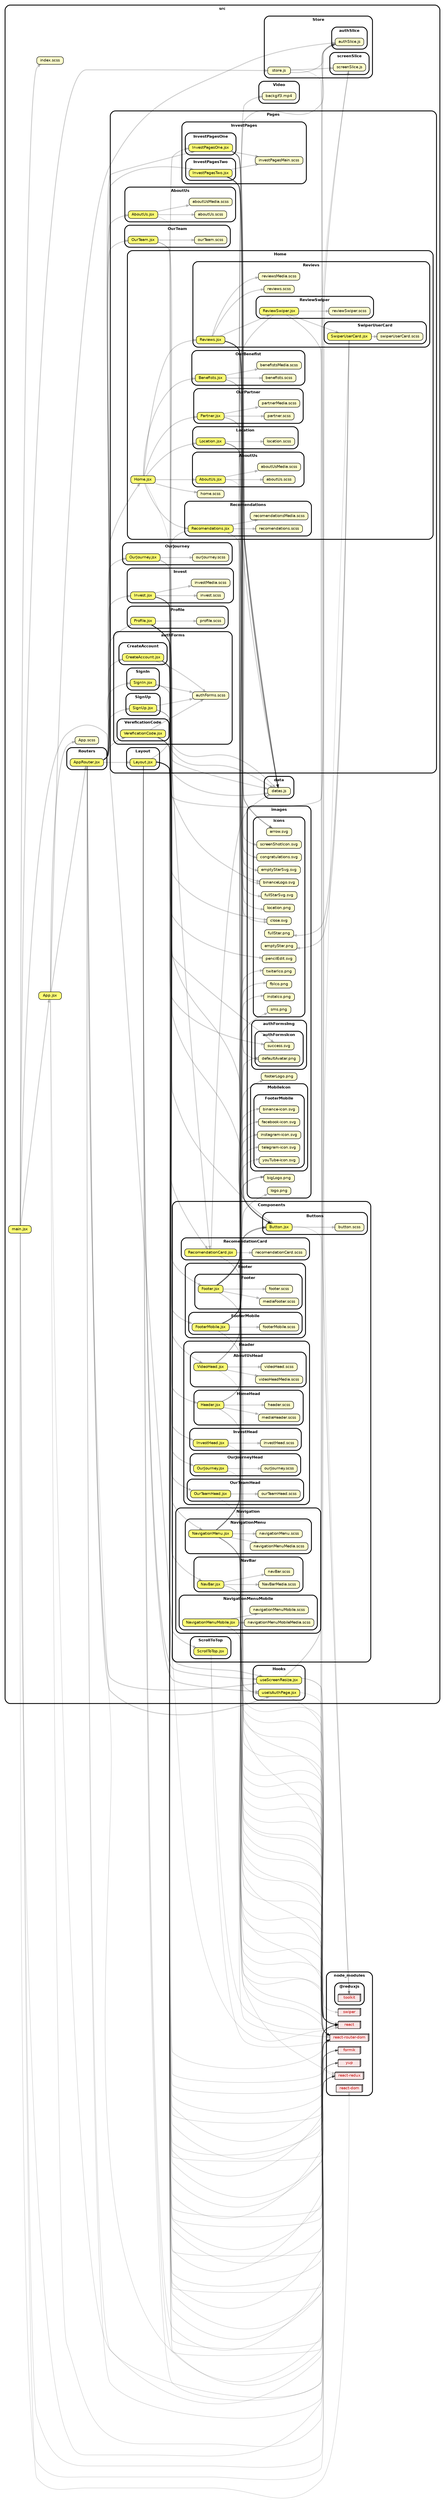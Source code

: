 strict digraph "dependency-cruiser output"{
    rankdir="LR" splines="true" overlap="false" nodesep="0.16" ranksep="0.18" fontname="Helvetica-bold" fontsize="9" style="rounded,bold,filled" fillcolor="#ffffff" compound="true"
    node [shape="box" style="rounded, filled" height="0.2" color="black" fillcolor="#ffffcc" fontcolor="black" fontname="Helvetica" fontsize="9"]
    edge [arrowhead="normal" arrowsize="0.6" penwidth="2.0" color="#00000033" fontname="Helvetica" fontsize="9"]

    subgraph "cluster_node_modules" {label="node_modules" subgraph "cluster_node_modules/@reduxjs" {label="@reduxjs" "node_modules/@reduxjs/toolkit" [label=<toolkit> tooltip="toolkit" URL="https://www.npmjs.com/package/@reduxjs/toolkit" shape="box3d" fillcolor="#c40b0a1a" fontcolor="#c40b0a"] } }
    subgraph "cluster_node_modules" {label="node_modules" "node_modules/formik" [label=<formik> tooltip="formik" URL="https://www.npmjs.com/package/formik" shape="box3d" fillcolor="#c40b0a1a" fontcolor="#c40b0a"] }
    subgraph "cluster_node_modules" {label="node_modules" "node_modules/react" [label=<react> tooltip="react" URL="https://www.npmjs.com/package/react" shape="box3d" fillcolor="#c40b0a1a" fontcolor="#c40b0a"] }
    subgraph "cluster_node_modules" {label="node_modules" "node_modules/react-dom" [label=<react-dom> tooltip="react-dom" URL="https://www.npmjs.com/package/react-dom" shape="box3d" fillcolor="#c40b0a1a" fontcolor="#c40b0a"] }
    subgraph "cluster_node_modules" {label="node_modules" "node_modules/react-redux" [label=<react-redux> tooltip="react-redux" URL="https://www.npmjs.com/package/react-redux" shape="box3d" fillcolor="#c40b0a1a" fontcolor="#c40b0a"] }
    subgraph "cluster_node_modules" {label="node_modules" "node_modules/react-router-dom" [label=<react-router-dom> tooltip="react-router-dom" URL="https://www.npmjs.com/package/react-router-dom" shape="box3d" fillcolor="#c40b0a1a" fontcolor="#c40b0a"] }
    subgraph "cluster_node_modules" {label="node_modules" "node_modules/swiper" [label=<swiper> tooltip="swiper" URL="https://www.npmjs.com/package/swiper" shape="box3d" fillcolor="#c40b0a1a" fontcolor="#c40b0a"] }
    subgraph "cluster_node_modules" {label="node_modules" "node_modules/yup" [label=<yup> tooltip="yup" URL="https://www.npmjs.com/package/yup" shape="box3d" fillcolor="#c40b0a1a" fontcolor="#c40b0a"] }
    subgraph "cluster_src" {label="src" "src/App.jsx" [label=<App.jsx> tooltip="App.jsx" URL="src/App.jsx" fillcolor="#ffff77"] }
    "src/App.jsx" -> "src/App.scss"
    "src/App.jsx" -> "src/Routers/AppRouter.jsx"
    "src/App.jsx" -> "src/Store/authSlice/authSlice.js"
    "src/App.jsx" -> "node_modules/react" [penwidth="1.0"]
    "src/App.jsx" -> "node_modules/react-redux" [penwidth="1.0"]
    subgraph "cluster_src" {label="src" "src/App.scss" [label=<App.scss> tooltip="App.scss" URL="src/App.scss" ] }
    subgraph "cluster_src" {label="src" subgraph "cluster_src/Components" {label="Components" subgraph "cluster_src/Components/Buttons" {label="Buttons" "src/Components/Buttons/Button.jsx" [label=<Button.jsx> tooltip="Button.jsx" URL="src/Components/Buttons/Button.jsx" fillcolor="#ffff77"] } } }
    "src/Components/Buttons/Button.jsx" -> "src/Components/Buttons/button.scss"
    "src/Components/Buttons/Button.jsx" -> "node_modules/react" [penwidth="1.0"]
    subgraph "cluster_src" {label="src" subgraph "cluster_src/Components" {label="Components" subgraph "cluster_src/Components/Buttons" {label="Buttons" "src/Components/Buttons/button.scss" [label=<button.scss> tooltip="button.scss" URL="src/Components/Buttons/button.scss" ] } } }
    subgraph "cluster_src" {label="src" subgraph "cluster_src/Components" {label="Components" subgraph "cluster_src/Components/Footer" {label="Footer" subgraph "cluster_src/Components/Footer/Footer" {label="Footer" "src/Components/Footer/Footer/Footer.jsx" [label=<Footer.jsx> tooltip="Footer.jsx" URL="src/Components/Footer/Footer/Footer.jsx" fillcolor="#ffff77"] } } } }
    "src/Components/Footer/Footer/Footer.jsx" -> "src/images/footerLogo.png"
    "src/Components/Footer/Footer/Footer.jsx" -> "src/images/icons/fbIco.png"
    "src/Components/Footer/Footer/Footer.jsx" -> "src/images/icons/instaIco.png"
    "src/Components/Footer/Footer/Footer.jsx" -> "src/images/icons/sms.png"
    "src/Components/Footer/Footer/Footer.jsx" -> "src/images/icons/twiterIco.png"
    "src/Components/Footer/Footer/Footer.jsx" -> "src/Components/Buttons/Button.jsx"
    "src/Components/Footer/Footer/Footer.jsx" -> "src/Components/Footer/Footer/footer.scss"
    "src/Components/Footer/Footer/Footer.jsx" -> "src/Components/Footer/Footer/mediaFooter.scss"
    "src/Components/Footer/Footer/Footer.jsx" -> "node_modules/react" [penwidth="1.0"]
    "src/Components/Footer/Footer/Footer.jsx" -> "node_modules/react-router-dom" [penwidth="1.0"]
    subgraph "cluster_src" {label="src" subgraph "cluster_src/Components" {label="Components" subgraph "cluster_src/Components/Footer" {label="Footer" subgraph "cluster_src/Components/Footer/Footer" {label="Footer" "src/Components/Footer/Footer/footer.scss" [label=<footer.scss> tooltip="footer.scss" URL="src/Components/Footer/Footer/footer.scss" ] } } } }
    subgraph "cluster_src" {label="src" subgraph "cluster_src/Components" {label="Components" subgraph "cluster_src/Components/Footer" {label="Footer" subgraph "cluster_src/Components/Footer/Footer" {label="Footer" "src/Components/Footer/Footer/mediaFooter.scss" [label=<mediaFooter.scss> tooltip="mediaFooter.scss" URL="src/Components/Footer/Footer/mediaFooter.scss" ] } } } }
    subgraph "cluster_src" {label="src" subgraph "cluster_src/Components" {label="Components" subgraph "cluster_src/Components/Footer" {label="Footer" subgraph "cluster_src/Components/Footer/FooterMobile" {label="FooterMobile" "src/Components/Footer/FooterMobile/FooterMobile.jsx" [label=<FooterMobile.jsx> tooltip="FooterMobile.jsx" URL="src/Components/Footer/FooterMobile/FooterMobile.jsx" fillcolor="#ffff77"] } } } }
    "src/Components/Footer/FooterMobile/FooterMobile.jsx" -> "src/images/MobileIcon/FooterMobile/binance-icon.svg"
    "src/Components/Footer/FooterMobile/FooterMobile.jsx" -> "src/images/MobileIcon/FooterMobile/facebook-icon.svg"
    "src/Components/Footer/FooterMobile/FooterMobile.jsx" -> "src/images/MobileIcon/FooterMobile/instagram-icon.svg"
    "src/Components/Footer/FooterMobile/FooterMobile.jsx" -> "src/images/MobileIcon/FooterMobile/telegram-icon.svg"
    "src/Components/Footer/FooterMobile/FooterMobile.jsx" -> "src/images/MobileIcon/FooterMobile/youTube-icon.svg"
    "src/Components/Footer/FooterMobile/FooterMobile.jsx" -> "src/Components/Footer/FooterMobile/footerMobile.scss"
    "src/Components/Footer/FooterMobile/FooterMobile.jsx" -> "node_modules/react" [penwidth="1.0"]
    "src/Components/Footer/FooterMobile/FooterMobile.jsx" -> "node_modules/react-router-dom" [penwidth="1.0"]
    subgraph "cluster_src" {label="src" subgraph "cluster_src/Components" {label="Components" subgraph "cluster_src/Components/Footer" {label="Footer" subgraph "cluster_src/Components/Footer/FooterMobile" {label="FooterMobile" "src/Components/Footer/FooterMobile/footerMobile.scss" [label=<footerMobile.scss> tooltip="footerMobile.scss" URL="src/Components/Footer/FooterMobile/footerMobile.scss" ] } } } }
    subgraph "cluster_src" {label="src" subgraph "cluster_src/Components" {label="Components" subgraph "cluster_src/Components/Header" {label="Header" subgraph "cluster_src/Components/Header/AboutUsHead" {label="AboutUsHead" "src/Components/Header/AboutUsHead/VideoHead.jsx" [label=<VideoHead.jsx> tooltip="VideoHead.jsx" URL="src/Components/Header/AboutUsHead/VideoHead.jsx" fillcolor="#ffff77"] } } } }
    "src/Components/Header/AboutUsHead/VideoHead.jsx" -> "src/images/bigLogo.png"
    "src/Components/Header/AboutUsHead/VideoHead.jsx" -> "src/Video/backgif3.mp4"
    "src/Components/Header/AboutUsHead/VideoHead.jsx" -> "src/Components/Header/AboutUsHead/videoHead.scss"
    "src/Components/Header/AboutUsHead/VideoHead.jsx" -> "src/Components/Header/AboutUsHead/videoHeadMedia.scss"
    "src/Components/Header/AboutUsHead/VideoHead.jsx" -> "node_modules/react" [penwidth="1.0"]
    subgraph "cluster_src" {label="src" subgraph "cluster_src/Components" {label="Components" subgraph "cluster_src/Components/Header" {label="Header" subgraph "cluster_src/Components/Header/AboutUsHead" {label="AboutUsHead" "src/Components/Header/AboutUsHead/videoHead.scss" [label=<videoHead.scss> tooltip="videoHead.scss" URL="src/Components/Header/AboutUsHead/videoHead.scss" ] } } } }
    subgraph "cluster_src" {label="src" subgraph "cluster_src/Components" {label="Components" subgraph "cluster_src/Components/Header" {label="Header" subgraph "cluster_src/Components/Header/AboutUsHead" {label="AboutUsHead" "src/Components/Header/AboutUsHead/videoHeadMedia.scss" [label=<videoHeadMedia.scss> tooltip="videoHeadMedia.scss" URL="src/Components/Header/AboutUsHead/videoHeadMedia.scss" ] } } } }
    subgraph "cluster_src" {label="src" subgraph "cluster_src/Components" {label="Components" subgraph "cluster_src/Components/Header" {label="Header" subgraph "cluster_src/Components/Header/HomeHead" {label="HomeHead" "src/Components/Header/HomeHead/Header.jsx" [label=<Header.jsx> tooltip="Header.jsx" URL="src/Components/Header/HomeHead/Header.jsx" fillcolor="#ffff77"] } } } }
    "src/Components/Header/HomeHead/Header.jsx" -> "src/images/bigLogo.png"
    "src/Components/Header/HomeHead/Header.jsx" -> "src/Components/Buttons/Button.jsx"
    "src/Components/Header/HomeHead/Header.jsx" -> "src/Components/Header/HomeHead/header.scss"
    "src/Components/Header/HomeHead/Header.jsx" -> "src/Components/Header/HomeHead/mediaHeader.scss"
    "src/Components/Header/HomeHead/Header.jsx" -> "node_modules/react" [penwidth="1.0"]
    "src/Components/Header/HomeHead/Header.jsx" -> "node_modules/react-router-dom" [penwidth="1.0"]
    subgraph "cluster_src" {label="src" subgraph "cluster_src/Components" {label="Components" subgraph "cluster_src/Components/Header" {label="Header" subgraph "cluster_src/Components/Header/HomeHead" {label="HomeHead" "src/Components/Header/HomeHead/header.scss" [label=<header.scss> tooltip="header.scss" URL="src/Components/Header/HomeHead/header.scss" ] } } } }
    subgraph "cluster_src" {label="src" subgraph "cluster_src/Components" {label="Components" subgraph "cluster_src/Components/Header" {label="Header" subgraph "cluster_src/Components/Header/HomeHead" {label="HomeHead" "src/Components/Header/HomeHead/mediaHeader.scss" [label=<mediaHeader.scss> tooltip="mediaHeader.scss" URL="src/Components/Header/HomeHead/mediaHeader.scss" ] } } } }
    subgraph "cluster_src" {label="src" subgraph "cluster_src/Components" {label="Components" subgraph "cluster_src/Components/Header" {label="Header" subgraph "cluster_src/Components/Header/InvestHead" {label="InvestHead" "src/Components/Header/InvestHead/InvestHead.jsx" [label=<InvestHead.jsx> tooltip="InvestHead.jsx" URL="src/Components/Header/InvestHead/InvestHead.jsx" fillcolor="#ffff77"] } } } }
    "src/Components/Header/InvestHead/InvestHead.jsx" -> "src/Components/Header/InvestHead/investHead.scss"
    "src/Components/Header/InvestHead/InvestHead.jsx" -> "node_modules/react" [penwidth="1.0"]
    subgraph "cluster_src" {label="src" subgraph "cluster_src/Components" {label="Components" subgraph "cluster_src/Components/Header" {label="Header" subgraph "cluster_src/Components/Header/InvestHead" {label="InvestHead" "src/Components/Header/InvestHead/investHead.scss" [label=<investHead.scss> tooltip="investHead.scss" URL="src/Components/Header/InvestHead/investHead.scss" ] } } } }
    subgraph "cluster_src" {label="src" subgraph "cluster_src/Components" {label="Components" subgraph "cluster_src/Components/Header" {label="Header" subgraph "cluster_src/Components/Header/OurJourneyHead" {label="OurJourneyHead" "src/Components/Header/OurJourneyHead/OurJourney.jsx" [label=<OurJourney.jsx> tooltip="OurJourney.jsx" URL="src/Components/Header/OurJourneyHead/OurJourney.jsx" fillcolor="#ffff77"] } } } }
    "src/Components/Header/OurJourneyHead/OurJourney.jsx" -> "src/Components/Header/OurJourneyHead/ourJourney.scss"
    "src/Components/Header/OurJourneyHead/OurJourney.jsx" -> "node_modules/react" [penwidth="1.0"]
    subgraph "cluster_src" {label="src" subgraph "cluster_src/Components" {label="Components" subgraph "cluster_src/Components/Header" {label="Header" subgraph "cluster_src/Components/Header/OurJourneyHead" {label="OurJourneyHead" "src/Components/Header/OurJourneyHead/ourJourney.scss" [label=<ourJourney.scss> tooltip="ourJourney.scss" URL="src/Components/Header/OurJourneyHead/ourJourney.scss" ] } } } }
    subgraph "cluster_src" {label="src" subgraph "cluster_src/Components" {label="Components" subgraph "cluster_src/Components/Header" {label="Header" subgraph "cluster_src/Components/Header/OurTeamHead" {label="OurTeamHead" "src/Components/Header/OurTeamHead/OurTeamHead.jsx" [label=<OurTeamHead.jsx> tooltip="OurTeamHead.jsx" URL="src/Components/Header/OurTeamHead/OurTeamHead.jsx" fillcolor="#ffff77"] } } } }
    "src/Components/Header/OurTeamHead/OurTeamHead.jsx" -> "src/Components/Header/OurTeamHead/ourTeamHead.scss"
    "src/Components/Header/OurTeamHead/OurTeamHead.jsx" -> "node_modules/react" [penwidth="1.0"]
    subgraph "cluster_src" {label="src" subgraph "cluster_src/Components" {label="Components" subgraph "cluster_src/Components/Header" {label="Header" subgraph "cluster_src/Components/Header/OurTeamHead" {label="OurTeamHead" "src/Components/Header/OurTeamHead/ourTeamHead.scss" [label=<ourTeamHead.scss> tooltip="ourTeamHead.scss" URL="src/Components/Header/OurTeamHead/ourTeamHead.scss" ] } } } }
    subgraph "cluster_src" {label="src" subgraph "cluster_src/Components" {label="Components" subgraph "cluster_src/Components/Navigation" {label="Navigation" subgraph "cluster_src/Components/Navigation/NavBar" {label="NavBar" "src/Components/Navigation/NavBar/NavBar.jsx" [label=<NavBar.jsx> tooltip="NavBar.jsx" URL="src/Components/Navigation/NavBar/NavBar.jsx" fillcolor="#ffff77"] } } } }
    "src/Components/Navigation/NavBar/NavBar.jsx" -> "src/Components/Navigation/NavBar/navBar.scss"
    "src/Components/Navigation/NavBar/NavBar.jsx" -> "src/Components/Navigation/NavBar/NavBarMedia.scss"
    "src/Components/Navigation/NavBar/NavBar.jsx" -> "node_modules/react" [penwidth="1.0"]
    "src/Components/Navigation/NavBar/NavBar.jsx" -> "node_modules/react-router-dom" [penwidth="1.0"]
    subgraph "cluster_src" {label="src" subgraph "cluster_src/Components" {label="Components" subgraph "cluster_src/Components/Navigation" {label="Navigation" subgraph "cluster_src/Components/Navigation/NavBar" {label="NavBar" "src/Components/Navigation/NavBar/NavBarMedia.scss" [label=<NavBarMedia.scss> tooltip="NavBarMedia.scss" URL="src/Components/Navigation/NavBar/NavBarMedia.scss" ] } } } }
    subgraph "cluster_src" {label="src" subgraph "cluster_src/Components" {label="Components" subgraph "cluster_src/Components/Navigation" {label="Navigation" subgraph "cluster_src/Components/Navigation/NavBar" {label="NavBar" "src/Components/Navigation/NavBar/navBar.scss" [label=<navBar.scss> tooltip="navBar.scss" URL="src/Components/Navigation/NavBar/navBar.scss" ] } } } }
    subgraph "cluster_src" {label="src" subgraph "cluster_src/Components" {label="Components" subgraph "cluster_src/Components/Navigation" {label="Navigation" subgraph "cluster_src/Components/Navigation/NavigationMenu" {label="NavigationMenu" "src/Components/Navigation/NavigationMenu/NavigationMenu.jsx" [label=<NavigationMenu.jsx> tooltip="NavigationMenu.jsx" URL="src/Components/Navigation/NavigationMenu/NavigationMenu.jsx" fillcolor="#ffff77"] } } } }
    "src/Components/Navigation/NavigationMenu/NavigationMenu.jsx" -> "src/Hooks/useIsAuthPage.jsx"
    "src/Components/Navigation/NavigationMenu/NavigationMenu.jsx" -> "src/images/authFormsImg/authFormsIcon/defaultAvatar.png"
    "src/Components/Navigation/NavigationMenu/NavigationMenu.jsx" -> "src/images/logo.png"
    "src/Components/Navigation/NavigationMenu/NavigationMenu.jsx" -> "src/Store/authSlice/authSlice.js"
    "src/Components/Navigation/NavigationMenu/NavigationMenu.jsx" -> "src/Components/Buttons/Button.jsx"
    "src/Components/Navigation/NavigationMenu/NavigationMenu.jsx" -> "src/Components/Navigation/NavigationMenu/navigationMenu.scss"
    "src/Components/Navigation/NavigationMenu/NavigationMenu.jsx" -> "src/Components/Navigation/NavigationMenu/navigationMenuMedia.scss"
    "src/Components/Navigation/NavigationMenu/NavigationMenu.jsx" -> "node_modules/react" [penwidth="1.0"]
    "src/Components/Navigation/NavigationMenu/NavigationMenu.jsx" -> "node_modules/react-redux" [penwidth="1.0"]
    "src/Components/Navigation/NavigationMenu/NavigationMenu.jsx" -> "node_modules/react-router-dom" [penwidth="1.0"]
    subgraph "cluster_src" {label="src" subgraph "cluster_src/Components" {label="Components" subgraph "cluster_src/Components/Navigation" {label="Navigation" subgraph "cluster_src/Components/Navigation/NavigationMenu" {label="NavigationMenu" "src/Components/Navigation/NavigationMenu/navigationMenu.scss" [label=<navigationMenu.scss> tooltip="navigationMenu.scss" URL="src/Components/Navigation/NavigationMenu/navigationMenu.scss" ] } } } }
    subgraph "cluster_src" {label="src" subgraph "cluster_src/Components" {label="Components" subgraph "cluster_src/Components/Navigation" {label="Navigation" subgraph "cluster_src/Components/Navigation/NavigationMenu" {label="NavigationMenu" "src/Components/Navigation/NavigationMenu/navigationMenuMedia.scss" [label=<navigationMenuMedia.scss> tooltip="navigationMenuMedia.scss" URL="src/Components/Navigation/NavigationMenu/navigationMenuMedia.scss" ] } } } }
    subgraph "cluster_src" {label="src" subgraph "cluster_src/Components" {label="Components" subgraph "cluster_src/Components/Navigation" {label="Navigation" subgraph "cluster_src/Components/Navigation/NavigationMenuMobile" {label="NavigationMenuMobile" "src/Components/Navigation/NavigationMenuMobile/NavigationMenuMobile.jsx" [label=<NavigationMenuMobile.jsx> tooltip="NavigationMenuMobile.jsx" URL="src/Components/Navigation/NavigationMenuMobile/NavigationMenuMobile.jsx" fillcolor="#ffff77"] } } } }
    "src/Components/Navigation/NavigationMenuMobile/NavigationMenuMobile.jsx" -> "src/Components/Navigation/NavigationMenuMobile/navigationMenuMobile.scss"
    "src/Components/Navigation/NavigationMenuMobile/NavigationMenuMobile.jsx" -> "src/Components/Navigation/NavigationMenuMobile/navigationMenuMobileMedia.scss"
    "src/Components/Navigation/NavigationMenuMobile/NavigationMenuMobile.jsx" -> "node_modules/react" [penwidth="1.0"]
    "src/Components/Navigation/NavigationMenuMobile/NavigationMenuMobile.jsx" -> "node_modules/react-router-dom" [penwidth="1.0"]
    subgraph "cluster_src" {label="src" subgraph "cluster_src/Components" {label="Components" subgraph "cluster_src/Components/Navigation" {label="Navigation" subgraph "cluster_src/Components/Navigation/NavigationMenuMobile" {label="NavigationMenuMobile" "src/Components/Navigation/NavigationMenuMobile/navigationMenuMobile.scss" [label=<navigationMenuMobile.scss> tooltip="navigationMenuMobile.scss" URL="src/Components/Navigation/NavigationMenuMobile/navigationMenuMobile.scss" ] } } } }
    subgraph "cluster_src" {label="src" subgraph "cluster_src/Components" {label="Components" subgraph "cluster_src/Components/Navigation" {label="Navigation" subgraph "cluster_src/Components/Navigation/NavigationMenuMobile" {label="NavigationMenuMobile" "src/Components/Navigation/NavigationMenuMobile/navigationMenuMobileMedia.scss" [label=<navigationMenuMobileMedia.scss> tooltip="navigationMenuMobileMedia.scss" URL="src/Components/Navigation/NavigationMenuMobile/navigationMenuMobileMedia.scss" ] } } } }
    subgraph "cluster_src" {label="src" subgraph "cluster_src/Components" {label="Components" subgraph "cluster_src/Components/RecomendationCard" {label="RecomendationCard" "src/Components/RecomendationCard/RecomendationCard.jsx" [label=<RecomendationCard.jsx> tooltip="RecomendationCard.jsx" URL="src/Components/RecomendationCard/RecomendationCard.jsx" fillcolor="#ffff77"] } } }
    "src/Components/RecomendationCard/RecomendationCard.jsx" -> "src/data/datas.js"
    "src/Components/RecomendationCard/RecomendationCard.jsx" -> "src/Components/RecomendationCard/recomendationCard.scss"
    "src/Components/RecomendationCard/RecomendationCard.jsx" -> "node_modules/react" [penwidth="1.0"]
    "src/Components/RecomendationCard/RecomendationCard.jsx" -> "node_modules/react-router-dom" [penwidth="1.0"]
    subgraph "cluster_src" {label="src" subgraph "cluster_src/Components" {label="Components" subgraph "cluster_src/Components/RecomendationCard" {label="RecomendationCard" "src/Components/RecomendationCard/recomendationCard.scss" [label=<recomendationCard.scss> tooltip="recomendationCard.scss" URL="src/Components/RecomendationCard/recomendationCard.scss" ] } } }
    subgraph "cluster_src" {label="src" subgraph "cluster_src/Components" {label="Components" subgraph "cluster_src/Components/ScrollToTop" {label="ScrollToTop" "src/Components/ScrollToTop/ScrollToTop.jsx" [label=<ScrollToTop.jsx> tooltip="ScrollToTop.jsx" URL="src/Components/ScrollToTop/ScrollToTop.jsx" fillcolor="#ffff77"] } } }
    "src/Components/ScrollToTop/ScrollToTop.jsx" -> "node_modules/react" [penwidth="1.0"]
    "src/Components/ScrollToTop/ScrollToTop.jsx" -> "node_modules/react-router-dom" [penwidth="1.0"]
    subgraph "cluster_src" {label="src" subgraph "cluster_src/Hooks" {label="Hooks" "src/Hooks/useIsAuthPage.jsx" [label=<useIsAuthPage.jsx> tooltip="useIsAuthPage.jsx" URL="src/Hooks/useIsAuthPage.jsx" fillcolor="#ffff77"] } }
    "src/Hooks/useIsAuthPage.jsx" -> "node_modules/react" [penwidth="1.0"]
    "src/Hooks/useIsAuthPage.jsx" -> "node_modules/react-router-dom" [penwidth="1.0"]
    subgraph "cluster_src" {label="src" subgraph "cluster_src/Hooks" {label="Hooks" "src/Hooks/useScreenResize.jsx" [label=<useScreenResize.jsx> tooltip="useScreenResize.jsx" URL="src/Hooks/useScreenResize.jsx" fillcolor="#ffff77"] } }
    "src/Hooks/useScreenResize.jsx" -> "src/Store/screenSlice/screenSlice.js"
    "src/Hooks/useScreenResize.jsx" -> "node_modules/react" [penwidth="1.0"]
    "src/Hooks/useScreenResize.jsx" -> "node_modules/react-redux" [penwidth="1.0"]
    subgraph "cluster_src" {label="src" subgraph "cluster_src/Pages" {label="Pages" subgraph "cluster_src/Pages/AboutUs" {label="AboutUs" "src/Pages/AboutUs/AboutUs.jsx" [label=<AboutUs.jsx> tooltip="AboutUs.jsx" URL="src/Pages/AboutUs/AboutUs.jsx" fillcolor="#ffff77"] } } }
    "src/Pages/AboutUs/AboutUs.jsx" -> "src/Pages/AboutUs/aboutUs.scss"
    "src/Pages/AboutUs/AboutUs.jsx" -> "src/Pages/AboutUs/aboutUsMedia.scss"
    "src/Pages/AboutUs/AboutUs.jsx" -> "node_modules/react" [penwidth="1.0"]
    subgraph "cluster_src" {label="src" subgraph "cluster_src/Pages" {label="Pages" subgraph "cluster_src/Pages/AboutUs" {label="AboutUs" "src/Pages/AboutUs/aboutUs.scss" [label=<aboutUs.scss> tooltip="aboutUs.scss" URL="src/Pages/AboutUs/aboutUs.scss" ] } } }
    subgraph "cluster_src" {label="src" subgraph "cluster_src/Pages" {label="Pages" subgraph "cluster_src/Pages/AboutUs" {label="AboutUs" "src/Pages/AboutUs/aboutUsMedia.scss" [label=<aboutUsMedia.scss> tooltip="aboutUsMedia.scss" URL="src/Pages/AboutUs/aboutUsMedia.scss" ] } } }
    subgraph "cluster_src" {label="src" subgraph "cluster_src/Pages" {label="Pages" subgraph "cluster_src/Pages/Home" {label="Home" subgraph "cluster_src/Pages/Home/AboutUs" {label="AboutUs" "src/Pages/Home/AboutUs/AboutUs.jsx" [label=<AboutUs.jsx> tooltip="AboutUs.jsx" URL="src/Pages/Home/AboutUs/AboutUs.jsx" fillcolor="#ffff77"] } } } }
    "src/Pages/Home/AboutUs/AboutUs.jsx" -> "src/Pages/Home/AboutUs/aboutUs.scss"
    "src/Pages/Home/AboutUs/AboutUs.jsx" -> "src/Pages/Home/AboutUs/aboutUsMedia.scss"
    "src/Pages/Home/AboutUs/AboutUs.jsx" -> "node_modules/react" [penwidth="1.0"]
    subgraph "cluster_src" {label="src" subgraph "cluster_src/Pages" {label="Pages" subgraph "cluster_src/Pages/Home" {label="Home" subgraph "cluster_src/Pages/Home/AboutUs" {label="AboutUs" "src/Pages/Home/AboutUs/aboutUs.scss" [label=<aboutUs.scss> tooltip="aboutUs.scss" URL="src/Pages/Home/AboutUs/aboutUs.scss" ] } } } }
    subgraph "cluster_src" {label="src" subgraph "cluster_src/Pages" {label="Pages" subgraph "cluster_src/Pages/Home" {label="Home" subgraph "cluster_src/Pages/Home/AboutUs" {label="AboutUs" "src/Pages/Home/AboutUs/aboutUsMedia.scss" [label=<aboutUsMedia.scss> tooltip="aboutUsMedia.scss" URL="src/Pages/Home/AboutUs/aboutUsMedia.scss" ] } } } }
    subgraph "cluster_src" {label="src" subgraph "cluster_src/Pages" {label="Pages" subgraph "cluster_src/Pages/Home" {label="Home" "src/Pages/Home/Home.jsx" [label=<Home.jsx> tooltip="Home.jsx" URL="src/Pages/Home/Home.jsx" fillcolor="#ffff77"] } } }
    "src/Pages/Home/Home.jsx" -> "src/Pages/Home/AboutUs/AboutUs.jsx"
    "src/Pages/Home/Home.jsx" -> "src/Pages/Home/home.scss"
    "src/Pages/Home/Home.jsx" -> "src/Pages/Home/Location/Location.jsx"
    "src/Pages/Home/Home.jsx" -> "src/Pages/Home/OurBenefist/Benefists.jsx"
    "src/Pages/Home/Home.jsx" -> "src/Pages/Home/OurPartner/Partner.jsx"
    "src/Pages/Home/Home.jsx" -> "src/Pages/Home/Recomendations/Recomendations.jsx"
    "src/Pages/Home/Home.jsx" -> "src/Pages/Home/Revievs/Reviews.jsx"
    "src/Pages/Home/Home.jsx" -> "node_modules/react" [penwidth="1.0"]
    subgraph "cluster_src" {label="src" subgraph "cluster_src/Pages" {label="Pages" subgraph "cluster_src/Pages/Home" {label="Home" subgraph "cluster_src/Pages/Home/Location" {label="Location" "src/Pages/Home/Location/Location.jsx" [label=<Location.jsx> tooltip="Location.jsx" URL="src/Pages/Home/Location/Location.jsx" fillcolor="#ffff77"] } } } }
    "src/Pages/Home/Location/Location.jsx" -> "src/data/datas.js"
    "src/Pages/Home/Location/Location.jsx" -> "src/images/icons/location.png"
    "src/Pages/Home/Location/Location.jsx" -> "src/Pages/Home/Location/location.scss"
    "src/Pages/Home/Location/Location.jsx" -> "node_modules/react" [penwidth="1.0"]
    subgraph "cluster_src" {label="src" subgraph "cluster_src/Pages" {label="Pages" subgraph "cluster_src/Pages/Home" {label="Home" subgraph "cluster_src/Pages/Home/Location" {label="Location" "src/Pages/Home/Location/location.scss" [label=<location.scss> tooltip="location.scss" URL="src/Pages/Home/Location/location.scss" ] } } } }
    subgraph "cluster_src" {label="src" subgraph "cluster_src/Pages" {label="Pages" subgraph "cluster_src/Pages/Home" {label="Home" subgraph "cluster_src/Pages/Home/OurBenefist" {label="OurBenefist" "src/Pages/Home/OurBenefist/Benefists.jsx" [label=<Benefists.jsx> tooltip="Benefists.jsx" URL="src/Pages/Home/OurBenefist/Benefists.jsx" fillcolor="#ffff77"] } } } }
    "src/Pages/Home/OurBenefist/Benefists.jsx" -> "src/data/datas.js"
    "src/Pages/Home/OurBenefist/Benefists.jsx" -> "src/Pages/Home/OurBenefist/benefists.scss"
    "src/Pages/Home/OurBenefist/Benefists.jsx" -> "src/Pages/Home/OurBenefist/benefistsMedia.scss"
    "src/Pages/Home/OurBenefist/Benefists.jsx" -> "node_modules/react" [penwidth="1.0"]
    subgraph "cluster_src" {label="src" subgraph "cluster_src/Pages" {label="Pages" subgraph "cluster_src/Pages/Home" {label="Home" subgraph "cluster_src/Pages/Home/OurBenefist" {label="OurBenefist" "src/Pages/Home/OurBenefist/benefists.scss" [label=<benefists.scss> tooltip="benefists.scss" URL="src/Pages/Home/OurBenefist/benefists.scss" ] } } } }
    subgraph "cluster_src" {label="src" subgraph "cluster_src/Pages" {label="Pages" subgraph "cluster_src/Pages/Home" {label="Home" subgraph "cluster_src/Pages/Home/OurBenefist" {label="OurBenefist" "src/Pages/Home/OurBenefist/benefistsMedia.scss" [label=<benefistsMedia.scss> tooltip="benefistsMedia.scss" URL="src/Pages/Home/OurBenefist/benefistsMedia.scss" ] } } } }
    subgraph "cluster_src" {label="src" subgraph "cluster_src/Pages" {label="Pages" subgraph "cluster_src/Pages/Home" {label="Home" subgraph "cluster_src/Pages/Home/OurPartner" {label="OurPartner" "src/Pages/Home/OurPartner/Partner.jsx" [label=<Partner.jsx> tooltip="Partner.jsx" URL="src/Pages/Home/OurPartner/Partner.jsx" fillcolor="#ffff77"] } } } }
    "src/Pages/Home/OurPartner/Partner.jsx" -> "src/data/datas.js"
    "src/Pages/Home/OurPartner/Partner.jsx" -> "src/Pages/Home/OurPartner/partner.scss"
    "src/Pages/Home/OurPartner/Partner.jsx" -> "src/Pages/Home/OurPartner/partnerMedia.scss"
    "src/Pages/Home/OurPartner/Partner.jsx" -> "node_modules/react" [penwidth="1.0"]
    subgraph "cluster_src" {label="src" subgraph "cluster_src/Pages" {label="Pages" subgraph "cluster_src/Pages/Home" {label="Home" subgraph "cluster_src/Pages/Home/OurPartner" {label="OurPartner" "src/Pages/Home/OurPartner/partner.scss" [label=<partner.scss> tooltip="partner.scss" URL="src/Pages/Home/OurPartner/partner.scss" ] } } } }
    subgraph "cluster_src" {label="src" subgraph "cluster_src/Pages" {label="Pages" subgraph "cluster_src/Pages/Home" {label="Home" subgraph "cluster_src/Pages/Home/OurPartner" {label="OurPartner" "src/Pages/Home/OurPartner/partnerMedia.scss" [label=<partnerMedia.scss> tooltip="partnerMedia.scss" URL="src/Pages/Home/OurPartner/partnerMedia.scss" ] } } } }
    subgraph "cluster_src" {label="src" subgraph "cluster_src/Pages" {label="Pages" subgraph "cluster_src/Pages/Home" {label="Home" subgraph "cluster_src/Pages/Home/Recomendations" {label="Recomendations" "src/Pages/Home/Recomendations/Recomendations.jsx" [label=<Recomendations.jsx> tooltip="Recomendations.jsx" URL="src/Pages/Home/Recomendations/Recomendations.jsx" fillcolor="#ffff77"] } } } }
    "src/Pages/Home/Recomendations/Recomendations.jsx" -> "src/Components/RecomendationCard/RecomendationCard.jsx"
    "src/Pages/Home/Recomendations/Recomendations.jsx" -> "src/Pages/Home/Recomendations/recomendations.scss"
    "src/Pages/Home/Recomendations/Recomendations.jsx" -> "src/Pages/Home/Recomendations/recomendationsMedia.scss"
    "src/Pages/Home/Recomendations/Recomendations.jsx" -> "node_modules/react" [penwidth="1.0"]
    "src/Pages/Home/Recomendations/Recomendations.jsx" -> "node_modules/react-router-dom" [penwidth="1.0"]
    subgraph "cluster_src" {label="src" subgraph "cluster_src/Pages" {label="Pages" subgraph "cluster_src/Pages/Home" {label="Home" subgraph "cluster_src/Pages/Home/Recomendations" {label="Recomendations" "src/Pages/Home/Recomendations/recomendations.scss" [label=<recomendations.scss> tooltip="recomendations.scss" URL="src/Pages/Home/Recomendations/recomendations.scss" ] } } } }
    subgraph "cluster_src" {label="src" subgraph "cluster_src/Pages" {label="Pages" subgraph "cluster_src/Pages/Home" {label="Home" subgraph "cluster_src/Pages/Home/Recomendations" {label="Recomendations" "src/Pages/Home/Recomendations/recomendationsMedia.scss" [label=<recomendationsMedia.scss> tooltip="recomendationsMedia.scss" URL="src/Pages/Home/Recomendations/recomendationsMedia.scss" ] } } } }
    subgraph "cluster_src" {label="src" subgraph "cluster_src/Pages" {label="Pages" subgraph "cluster_src/Pages/Home" {label="Home" subgraph "cluster_src/Pages/Home/Revievs" {label="Revievs" subgraph "cluster_src/Pages/Home/Revievs/ReviewSwiper" {label="ReviewSwiper" "src/Pages/Home/Revievs/ReviewSwiper/ReviewSwiper.jsx" [label=<ReviewSwiper.jsx> tooltip="ReviewSwiper.jsx" URL="src/Pages/Home/Revievs/ReviewSwiper/ReviewSwiper.jsx" fillcolor="#ffff77"] } } } } }
    "src/Pages/Home/Revievs/ReviewSwiper/ReviewSwiper.jsx" -> "src/data/datas.js"
    "src/Pages/Home/Revievs/ReviewSwiper/ReviewSwiper.jsx" -> "src/Pages/Home/Revievs/SwiperUserCard/SwiperUserCard.jsx"
    "src/Pages/Home/Revievs/ReviewSwiper/ReviewSwiper.jsx" -> "src/Pages/Home/Revievs/ReviewSwiper/reviewSwiper.scss"
    "src/Pages/Home/Revievs/ReviewSwiper/ReviewSwiper.jsx" -> "node_modules/react" [penwidth="1.0"]
    "src/Pages/Home/Revievs/ReviewSwiper/ReviewSwiper.jsx" -> "node_modules/swiper" [penwidth="1.0"]
    subgraph "cluster_src" {label="src" subgraph "cluster_src/Pages" {label="Pages" subgraph "cluster_src/Pages/Home" {label="Home" subgraph "cluster_src/Pages/Home/Revievs" {label="Revievs" subgraph "cluster_src/Pages/Home/Revievs/ReviewSwiper" {label="ReviewSwiper" "src/Pages/Home/Revievs/ReviewSwiper/reviewSwiper.scss" [label=<reviewSwiper.scss> tooltip="reviewSwiper.scss" URL="src/Pages/Home/Revievs/ReviewSwiper/reviewSwiper.scss" ] } } } } }
    subgraph "cluster_src" {label="src" subgraph "cluster_src/Pages" {label="Pages" subgraph "cluster_src/Pages/Home" {label="Home" subgraph "cluster_src/Pages/Home/Revievs" {label="Revievs" "src/Pages/Home/Revievs/Reviews.jsx" [label=<Reviews.jsx> tooltip="Reviews.jsx" URL="src/Pages/Home/Revievs/Reviews.jsx" fillcolor="#ffff77"] } } } }
    "src/Pages/Home/Revievs/Reviews.jsx" -> "src/Components/Buttons/Button.jsx"
    "src/Pages/Home/Revievs/Reviews.jsx" -> "src/data/datas.js"
    "src/Pages/Home/Revievs/Reviews.jsx" -> "src/images/authFormsImg/authFormsIcon/defaultAvatar.png"
    "src/Pages/Home/Revievs/Reviews.jsx" -> "src/images/icons/close.svg"
    "src/Pages/Home/Revievs/Reviews.jsx" -> "src/images/icons/emptyStarSvg.svg"
    "src/Pages/Home/Revievs/Reviews.jsx" -> "src/images/icons/fullStarSvg.svg"
    "src/Pages/Home/Revievs/Reviews.jsx" -> "src/Pages/Home/Revievs/reviews.scss"
    "src/Pages/Home/Revievs/Reviews.jsx" -> "src/Pages/Home/Revievs/reviewsMedia.scss"
    "src/Pages/Home/Revievs/Reviews.jsx" -> "src/Pages/Home/Revievs/ReviewSwiper/ReviewSwiper.jsx"
    "src/Pages/Home/Revievs/Reviews.jsx" -> "node_modules/react" [penwidth="1.0"]
    subgraph "cluster_src" {label="src" subgraph "cluster_src/Pages" {label="Pages" subgraph "cluster_src/Pages/Home" {label="Home" subgraph "cluster_src/Pages/Home/Revievs" {label="Revievs" subgraph "cluster_src/Pages/Home/Revievs/SwiperUserCard" {label="SwiperUserCard" "src/Pages/Home/Revievs/SwiperUserCard/SwiperUserCard.jsx" [label=<SwiperUserCard.jsx> tooltip="SwiperUserCard.jsx" URL="src/Pages/Home/Revievs/SwiperUserCard/SwiperUserCard.jsx" fillcolor="#ffff77"] } } } } }
    "src/Pages/Home/Revievs/SwiperUserCard/SwiperUserCard.jsx" -> "src/images/icons/emptyStar.png"
    "src/Pages/Home/Revievs/SwiperUserCard/SwiperUserCard.jsx" -> "src/images/icons/fullStar.png"
    "src/Pages/Home/Revievs/SwiperUserCard/SwiperUserCard.jsx" -> "src/Pages/Home/Revievs/SwiperUserCard/swiperUserCard.scss"
    "src/Pages/Home/Revievs/SwiperUserCard/SwiperUserCard.jsx" -> "node_modules/react" [penwidth="1.0"]
    subgraph "cluster_src" {label="src" subgraph "cluster_src/Pages" {label="Pages" subgraph "cluster_src/Pages/Home" {label="Home" subgraph "cluster_src/Pages/Home/Revievs" {label="Revievs" subgraph "cluster_src/Pages/Home/Revievs/SwiperUserCard" {label="SwiperUserCard" "src/Pages/Home/Revievs/SwiperUserCard/swiperUserCard.scss" [label=<swiperUserCard.scss> tooltip="swiperUserCard.scss" URL="src/Pages/Home/Revievs/SwiperUserCard/swiperUserCard.scss" ] } } } } }
    subgraph "cluster_src" {label="src" subgraph "cluster_src/Pages" {label="Pages" subgraph "cluster_src/Pages/Home" {label="Home" subgraph "cluster_src/Pages/Home/Revievs" {label="Revievs" "src/Pages/Home/Revievs/reviews.scss" [label=<reviews.scss> tooltip="reviews.scss" URL="src/Pages/Home/Revievs/reviews.scss" ] } } } }
    subgraph "cluster_src" {label="src" subgraph "cluster_src/Pages" {label="Pages" subgraph "cluster_src/Pages/Home" {label="Home" subgraph "cluster_src/Pages/Home/Revievs" {label="Revievs" "src/Pages/Home/Revievs/reviewsMedia.scss" [label=<reviewsMedia.scss> tooltip="reviewsMedia.scss" URL="src/Pages/Home/Revievs/reviewsMedia.scss" ] } } } }
    subgraph "cluster_src" {label="src" subgraph "cluster_src/Pages" {label="Pages" subgraph "cluster_src/Pages/Home" {label="Home" "src/Pages/Home/home.scss" [label=<home.scss> tooltip="home.scss" URL="src/Pages/Home/home.scss" ] } } }
    subgraph "cluster_src" {label="src" subgraph "cluster_src/Pages" {label="Pages" subgraph "cluster_src/Pages/Invest" {label="Invest" "src/Pages/Invest/Invest.jsx" [label=<Invest.jsx> tooltip="Invest.jsx" URL="src/Pages/Invest/Invest.jsx" fillcolor="#ffff77"] } } }
    "src/Pages/Invest/Invest.jsx" -> "src/Components/RecomendationCard/RecomendationCard.jsx"
    "src/Pages/Invest/Invest.jsx" -> "src/data/datas.js"
    "src/Pages/Invest/Invest.jsx" -> "src/Hooks/useScreenResize.jsx"
    "src/Pages/Invest/Invest.jsx" -> "src/Pages/Invest/invest.scss"
    "src/Pages/Invest/Invest.jsx" -> "src/Pages/Invest/investMedia.scss"
    "src/Pages/Invest/Invest.jsx" -> "node_modules/react" [penwidth="1.0"]
    "src/Pages/Invest/Invest.jsx" -> "node_modules/react-redux" [penwidth="1.0"]
    "src/Pages/Invest/Invest.jsx" -> "node_modules/react-router-dom" [penwidth="1.0"]
    subgraph "cluster_src" {label="src" subgraph "cluster_src/Pages" {label="Pages" subgraph "cluster_src/Pages/Invest" {label="Invest" "src/Pages/Invest/invest.scss" [label=<invest.scss> tooltip="invest.scss" URL="src/Pages/Invest/invest.scss" ] } } }
    subgraph "cluster_src" {label="src" subgraph "cluster_src/Pages" {label="Pages" subgraph "cluster_src/Pages/Invest" {label="Invest" "src/Pages/Invest/investMedia.scss" [label=<investMedia.scss> tooltip="investMedia.scss" URL="src/Pages/Invest/investMedia.scss" ] } } }
    subgraph "cluster_src" {label="src" subgraph "cluster_src/Pages" {label="Pages" subgraph "cluster_src/Pages/InvestPages" {label="InvestPages" subgraph "cluster_src/Pages/InvestPages/InvestPagesOne" {label="InvestPagesOne" "src/Pages/InvestPages/InvestPagesOne/InvestPagesOne.jsx" [label=<InvestPagesOne.jsx> tooltip="InvestPagesOne.jsx" URL="src/Pages/InvestPages/InvestPagesOne/InvestPagesOne.jsx" fillcolor="#ffff77"] } } } }
    "src/Pages/InvestPages/InvestPagesOne/InvestPagesOne.jsx" -> "src/Components/Buttons/Button.jsx"
    "src/Pages/InvestPages/InvestPagesOne/InvestPagesOne.jsx" -> "src/data/datas.js"
    "src/Pages/InvestPages/InvestPagesOne/InvestPagesOne.jsx" -> "src/images/icons/arrow.svg"
    "src/Pages/InvestPages/InvestPagesOne/InvestPagesOne.jsx" -> "src/Pages/InvestPages/investPagesMain.scss"
    "src/Pages/InvestPages/InvestPagesOne/InvestPagesOne.jsx" -> "node_modules/react" [penwidth="1.0"]
    "src/Pages/InvestPages/InvestPagesOne/InvestPagesOne.jsx" -> "node_modules/react-router-dom" [penwidth="1.0"]
    subgraph "cluster_src" {label="src" subgraph "cluster_src/Pages" {label="Pages" subgraph "cluster_src/Pages/InvestPages" {label="InvestPages" subgraph "cluster_src/Pages/InvestPages/InvestPagesTwo" {label="InvestPagesTwo" "src/Pages/InvestPages/InvestPagesTwo/InvestPagesTwo.jsx" [label=<InvestPagesTwo.jsx> tooltip="InvestPagesTwo.jsx" URL="src/Pages/InvestPages/InvestPagesTwo/InvestPagesTwo.jsx" fillcolor="#ffff77"] } } } }
    "src/Pages/InvestPages/InvestPagesTwo/InvestPagesTwo.jsx" -> "src/Components/Buttons/Button.jsx"
    "src/Pages/InvestPages/InvestPagesTwo/InvestPagesTwo.jsx" -> "src/images/icons/arrow.svg"
    "src/Pages/InvestPages/InvestPagesTwo/InvestPagesTwo.jsx" -> "src/images/icons/binanceLogo.svg"
    "src/Pages/InvestPages/InvestPagesTwo/InvestPagesTwo.jsx" -> "src/images/icons/congratulations.svg"
    "src/Pages/InvestPages/InvestPagesTwo/InvestPagesTwo.jsx" -> "src/images/icons/screenShotIcon.svg"
    "src/Pages/InvestPages/InvestPagesTwo/InvestPagesTwo.jsx" -> "src/Pages/InvestPages/investPagesMain.scss"
    "src/Pages/InvestPages/InvestPagesTwo/InvestPagesTwo.jsx" -> "node_modules/react" [penwidth="1.0"]
    "src/Pages/InvestPages/InvestPagesTwo/InvestPagesTwo.jsx" -> "node_modules/react-router-dom" [penwidth="1.0"]
    subgraph "cluster_src" {label="src" subgraph "cluster_src/Pages" {label="Pages" subgraph "cluster_src/Pages/InvestPages" {label="InvestPages" "src/Pages/InvestPages/investPagesMain.scss" [label=<investPagesMain.scss> tooltip="investPagesMain.scss" URL="src/Pages/InvestPages/investPagesMain.scss" ] } } }
    subgraph "cluster_src" {label="src" subgraph "cluster_src/Pages" {label="Pages" subgraph "cluster_src/Pages/Layout" {label="Layout" "src/Pages/Layout/Layout.jsx" [label=<Layout.jsx> tooltip="Layout.jsx" URL="src/Pages/Layout/Layout.jsx" fillcolor="#ffff77"] } } }
    "src/Pages/Layout/Layout.jsx" -> "src/Components/Footer/Footer/Footer.jsx"
    "src/Pages/Layout/Layout.jsx" -> "src/Components/Footer/FooterMobile/FooterMobile.jsx"
    "src/Pages/Layout/Layout.jsx" -> "src/Components/Header/AboutUsHead/VideoHead.jsx"
    "src/Pages/Layout/Layout.jsx" -> "src/Components/Header/HomeHead/Header.jsx"
    "src/Pages/Layout/Layout.jsx" -> "src/Components/Header/InvestHead/InvestHead.jsx"
    "src/Pages/Layout/Layout.jsx" -> "src/Components/Header/OurJourneyHead/OurJourney.jsx"
    "src/Pages/Layout/Layout.jsx" -> "src/Components/Header/OurTeamHead/OurTeamHead.jsx"
    "src/Pages/Layout/Layout.jsx" -> "src/Components/Navigation/NavBar/NavBar.jsx"
    "src/Pages/Layout/Layout.jsx" -> "src/Components/Navigation/NavigationMenu/NavigationMenu.jsx"
    "src/Pages/Layout/Layout.jsx" -> "src/Hooks/useIsAuthPage.jsx"
    "src/Pages/Layout/Layout.jsx" -> "src/Hooks/useScreenResize.jsx"
    "src/Pages/Layout/Layout.jsx" -> "src/Pages/InvestPages/InvestPagesOne/InvestPagesOne.jsx"
    "src/Pages/Layout/Layout.jsx" -> "node_modules/react" [penwidth="1.0"]
    "src/Pages/Layout/Layout.jsx" -> "node_modules/react-redux" [penwidth="1.0"]
    "src/Pages/Layout/Layout.jsx" -> "node_modules/react-router-dom" [penwidth="1.0"]
    subgraph "cluster_src" {label="src" subgraph "cluster_src/Pages" {label="Pages" subgraph "cluster_src/Pages/OurJourney" {label="OurJourney" "src/Pages/OurJourney/OurJourney.jsx" [label=<OurJourney.jsx> tooltip="OurJourney.jsx" URL="src/Pages/OurJourney/OurJourney.jsx" fillcolor="#ffff77"] } } }
    "src/Pages/OurJourney/OurJourney.jsx" -> "src/data/datas.js"
    "src/Pages/OurJourney/OurJourney.jsx" -> "src/Pages/OurJourney/ourJourney.scss"
    "src/Pages/OurJourney/OurJourney.jsx" -> "node_modules/react" [penwidth="1.0"]
    subgraph "cluster_src" {label="src" subgraph "cluster_src/Pages" {label="Pages" subgraph "cluster_src/Pages/OurJourney" {label="OurJourney" "src/Pages/OurJourney/ourJourney.scss" [label=<ourJourney.scss> tooltip="ourJourney.scss" URL="src/Pages/OurJourney/ourJourney.scss" ] } } }
    subgraph "cluster_src" {label="src" subgraph "cluster_src/Pages" {label="Pages" subgraph "cluster_src/Pages/OurTeam" {label="OurTeam" "src/Pages/OurTeam/OurTeam.jsx" [label=<OurTeam.jsx> tooltip="OurTeam.jsx" URL="src/Pages/OurTeam/OurTeam.jsx" fillcolor="#ffff77"] } } }
    "src/Pages/OurTeam/OurTeam.jsx" -> "src/data/datas.js"
    "src/Pages/OurTeam/OurTeam.jsx" -> "src/Pages/OurTeam/ourTeam.scss"
    "src/Pages/OurTeam/OurTeam.jsx" -> "node_modules/react" [penwidth="1.0"]
    subgraph "cluster_src" {label="src" subgraph "cluster_src/Pages" {label="Pages" subgraph "cluster_src/Pages/OurTeam" {label="OurTeam" "src/Pages/OurTeam/ourTeam.scss" [label=<ourTeam.scss> tooltip="ourTeam.scss" URL="src/Pages/OurTeam/ourTeam.scss" ] } } }
    subgraph "cluster_src" {label="src" subgraph "cluster_src/Pages" {label="Pages" subgraph "cluster_src/Pages/Profile" {label="Profile" "src/Pages/Profile/Profile.jsx" [label=<Profile.jsx> tooltip="Profile.jsx" URL="src/Pages/Profile/Profile.jsx" fillcolor="#ffff77"] } } }
    "src/Pages/Profile/Profile.jsx" -> "src/Components/Buttons/Button.jsx"
    "src/Pages/Profile/Profile.jsx" -> "src/data/datas.js"
    "src/Pages/Profile/Profile.jsx" -> "src/images/icons/binanceLogo.svg"
    "src/Pages/Profile/Profile.jsx" -> "src/images/icons/close.svg"
    "src/Pages/Profile/Profile.jsx" -> "src/images/icons/pencilEdit.svg"
    "src/Pages/Profile/Profile.jsx" -> "src/Pages/Profile/profile.scss"
    "src/Pages/Profile/Profile.jsx" -> "node_modules/formik" [penwidth="1.0"]
    "src/Pages/Profile/Profile.jsx" -> "node_modules/react" [penwidth="1.0"]
    "src/Pages/Profile/Profile.jsx" -> "node_modules/react-router-dom" [penwidth="1.0"]
    "src/Pages/Profile/Profile.jsx" -> "node_modules/yup" [penwidth="1.0"]
    subgraph "cluster_src" {label="src" subgraph "cluster_src/Pages" {label="Pages" subgraph "cluster_src/Pages/Profile" {label="Profile" "src/Pages/Profile/profile.scss" [label=<profile.scss> tooltip="profile.scss" URL="src/Pages/Profile/profile.scss" ] } } }
    subgraph "cluster_src" {label="src" subgraph "cluster_src/Pages" {label="Pages" subgraph "cluster_src/Pages/authForms" {label="authForms" subgraph "cluster_src/Pages/authForms/CreateAccount" {label="CreateAccount" "src/Pages/authForms/CreateAccount/CreateAccount.jsx" [label=<CreateAccount.jsx> tooltip="CreateAccount.jsx" URL="src/Pages/authForms/CreateAccount/CreateAccount.jsx" fillcolor="#ffff77"] } } } }
    "src/Pages/authForms/CreateAccount/CreateAccount.jsx" -> "src/Components/Buttons/Button.jsx"
    "src/Pages/authForms/CreateAccount/CreateAccount.jsx" -> "src/images/authFormsImg/authFormsIcon/success.svg"
    "src/Pages/authForms/CreateAccount/CreateAccount.jsx" -> "src/Store/authSlice/authSlice.js"
    "src/Pages/authForms/CreateAccount/CreateAccount.jsx" -> "src/Pages/authForms/authForms.scss"
    "src/Pages/authForms/CreateAccount/CreateAccount.jsx" -> "node_modules/formik" [penwidth="1.0"]
    "src/Pages/authForms/CreateAccount/CreateAccount.jsx" -> "node_modules/react" [penwidth="1.0"]
    "src/Pages/authForms/CreateAccount/CreateAccount.jsx" -> "node_modules/react-redux" [penwidth="1.0"]
    "src/Pages/authForms/CreateAccount/CreateAccount.jsx" -> "node_modules/react-router-dom" [penwidth="1.0"]
    "src/Pages/authForms/CreateAccount/CreateAccount.jsx" -> "node_modules/yup" [penwidth="1.0"]
    subgraph "cluster_src" {label="src" subgraph "cluster_src/Pages" {label="Pages" subgraph "cluster_src/Pages/authForms" {label="authForms" subgraph "cluster_src/Pages/authForms/SignIn" {label="SignIn" "src/Pages/authForms/SignIn/SignIn.jsx" [label=<SignIn.jsx> tooltip="SignIn.jsx" URL="src/Pages/authForms/SignIn/SignIn.jsx" fillcolor="#ffff77"] } } } }
    "src/Pages/authForms/SignIn/SignIn.jsx" -> "src/Pages/authForms/authForms.scss"
    "src/Pages/authForms/SignIn/SignIn.jsx" -> "node_modules/formik" [penwidth="1.0"]
    "src/Pages/authForms/SignIn/SignIn.jsx" -> "node_modules/react" [penwidth="1.0"]
    "src/Pages/authForms/SignIn/SignIn.jsx" -> "node_modules/react-router-dom" [penwidth="1.0"]
    subgraph "cluster_src" {label="src" subgraph "cluster_src/Pages" {label="Pages" subgraph "cluster_src/Pages/authForms" {label="authForms" subgraph "cluster_src/Pages/authForms/SignUp" {label="SignUp" "src/Pages/authForms/SignUp/SignUp.jsx" [label=<SignUp.jsx> tooltip="SignUp.jsx" URL="src/Pages/authForms/SignUp/SignUp.jsx" fillcolor="#ffff77"] } } } }
    "src/Pages/authForms/SignUp/SignUp.jsx" -> "src/Pages/authForms/authForms.scss"
    "src/Pages/authForms/SignUp/SignUp.jsx" -> "node_modules/formik" [penwidth="1.0"]
    "src/Pages/authForms/SignUp/SignUp.jsx" -> "node_modules/react" [penwidth="1.0"]
    "src/Pages/authForms/SignUp/SignUp.jsx" -> "node_modules/react-router-dom" [penwidth="1.0"]
    "src/Pages/authForms/SignUp/SignUp.jsx" -> "node_modules/yup" [penwidth="1.0"]
    subgraph "cluster_src" {label="src" subgraph "cluster_src/Pages" {label="Pages" subgraph "cluster_src/Pages/authForms" {label="authForms" subgraph "cluster_src/Pages/authForms/VereficationCode" {label="VereficationCode" "src/Pages/authForms/VereficationCode/VereficationCode.jsx" [label=<VereficationCode.jsx> tooltip="VereficationCode.jsx" URL="src/Pages/authForms/VereficationCode/VereficationCode.jsx" fillcolor="#ffff77"] } } } }
    "src/Pages/authForms/VereficationCode/VereficationCode.jsx" -> "src/Components/Buttons/Button.jsx"
    "src/Pages/authForms/VereficationCode/VereficationCode.jsx" -> "src/images/authFormsImg/authFormsIcon/success.svg"
    "src/Pages/authForms/VereficationCode/VereficationCode.jsx" -> "src/Pages/authForms/authForms.scss"
    "src/Pages/authForms/VereficationCode/VereficationCode.jsx" -> "node_modules/formik" [penwidth="1.0"]
    "src/Pages/authForms/VereficationCode/VereficationCode.jsx" -> "node_modules/react" [penwidth="1.0"]
    "src/Pages/authForms/VereficationCode/VereficationCode.jsx" -> "node_modules/react-router-dom" [penwidth="1.0"]
    "src/Pages/authForms/VereficationCode/VereficationCode.jsx" -> "node_modules/yup" [penwidth="1.0"]
    subgraph "cluster_src" {label="src" subgraph "cluster_src/Pages" {label="Pages" subgraph "cluster_src/Pages/authForms" {label="authForms" "src/Pages/authForms/authForms.scss" [label=<authForms.scss> tooltip="authForms.scss" URL="src/Pages/authForms/authForms.scss" ] } } }
    subgraph "cluster_src" {label="src" subgraph "cluster_src/Routers" {label="Routers" "src/Routers/AppRouter.jsx" [label=<AppRouter.jsx> tooltip="AppRouter.jsx" URL="src/Routers/AppRouter.jsx" fillcolor="#ffff77"] } }
    "src/Routers/AppRouter.jsx" -> "src/Hooks/useIsAuthPage.jsx"
    "src/Routers/AppRouter.jsx" -> "src/Hooks/useScreenResize.jsx"
    "src/Routers/AppRouter.jsx" -> "src/Pages/AboutUs/AboutUs.jsx"
    "src/Routers/AppRouter.jsx" -> "src/Pages/authForms/CreateAccount/CreateAccount.jsx"
    "src/Routers/AppRouter.jsx" -> "src/Pages/authForms/SignIn/SignIn.jsx"
    "src/Routers/AppRouter.jsx" -> "src/Pages/authForms/SignUp/SignUp.jsx"
    "src/Routers/AppRouter.jsx" -> "src/Pages/authForms/VereficationCode/VereficationCode.jsx"
    "src/Routers/AppRouter.jsx" -> "src/Pages/Home/Home.jsx"
    "src/Routers/AppRouter.jsx" -> "src/Pages/Invest/Invest.jsx"
    "src/Routers/AppRouter.jsx" -> "src/Pages/InvestPages/InvestPagesOne/InvestPagesOne.jsx"
    "src/Routers/AppRouter.jsx" -> "src/Pages/InvestPages/InvestPagesTwo/InvestPagesTwo.jsx"
    "src/Routers/AppRouter.jsx" -> "src/Pages/Layout/Layout.jsx"
    "src/Routers/AppRouter.jsx" -> "src/Pages/OurJourney/OurJourney.jsx"
    "src/Routers/AppRouter.jsx" -> "src/Pages/OurTeam/OurTeam.jsx"
    "src/Routers/AppRouter.jsx" -> "src/Pages/Profile/Profile.jsx"
    "src/Routers/AppRouter.jsx" -> "node_modules/react" [penwidth="1.0"]
    "src/Routers/AppRouter.jsx" -> "node_modules/react-redux" [penwidth="1.0"]
    "src/Routers/AppRouter.jsx" -> "node_modules/react-router-dom" [penwidth="1.0"]
    subgraph "cluster_src" {label="src" subgraph "cluster_src/Store" {label="Store" subgraph "cluster_src/Store/authSlice" {label="authSlice" "src/Store/authSlice/authSlice.js" [label=<authSlice.js> tooltip="authSlice.js" URL="src/Store/authSlice/authSlice.js" ] } } }
    "src/Store/authSlice/authSlice.js" -> "node_modules/@reduxjs/toolkit" [penwidth="1.0"]
    subgraph "cluster_src" {label="src" subgraph "cluster_src/Store" {label="Store" subgraph "cluster_src/Store/screenSlice" {label="screenSlice" "src/Store/screenSlice/screenSlice.js" [label=<screenSlice.js> tooltip="screenSlice.js" URL="src/Store/screenSlice/screenSlice.js" ] } } }
    "src/Store/screenSlice/screenSlice.js" -> "node_modules/@reduxjs/toolkit" [penwidth="1.0"]
    subgraph "cluster_src" {label="src" subgraph "cluster_src/Store" {label="Store" "src/Store/store.js" [label=<store.js> tooltip="store.js" URL="src/Store/store.js" ] } }
    "src/Store/store.js" -> "src/Store/authSlice/authSlice.js"
    "src/Store/store.js" -> "src/Store/screenSlice/screenSlice.js"
    "src/Store/store.js" -> "node_modules/@reduxjs/toolkit" [penwidth="1.0"]
    subgraph "cluster_src" {label="src" subgraph "cluster_src/Video" {label="Video" "src/Video/backgif3.mp4" [label=<backgif3.mp4> tooltip="backgif3.mp4" URL="src/Video/backgif3.mp4" ] } }
    subgraph "cluster_src" {label="src" subgraph "cluster_src/data" {label="data" "src/data/datas.js" [label=<datas.js> tooltip="datas.js" URL="src/data/datas.js" ] } }
    subgraph "cluster_src" {label="src" subgraph "cluster_src/images" {label="images" subgraph "cluster_src/images/MobileIcon" {label="MobileIcon" subgraph "cluster_src/images/MobileIcon/FooterMobile" {label="FooterMobile" "src/images/MobileIcon/FooterMobile/binance-icon.svg" [label=<binance-icon.svg> tooltip="binance-icon.svg" URL="src/images/MobileIcon/FooterMobile/binance-icon.svg" ] } } } }
    subgraph "cluster_src" {label="src" subgraph "cluster_src/images" {label="images" subgraph "cluster_src/images/MobileIcon" {label="MobileIcon" subgraph "cluster_src/images/MobileIcon/FooterMobile" {label="FooterMobile" "src/images/MobileIcon/FooterMobile/facebook-icon.svg" [label=<facebook-icon.svg> tooltip="facebook-icon.svg" URL="src/images/MobileIcon/FooterMobile/facebook-icon.svg" ] } } } }
    subgraph "cluster_src" {label="src" subgraph "cluster_src/images" {label="images" subgraph "cluster_src/images/MobileIcon" {label="MobileIcon" subgraph "cluster_src/images/MobileIcon/FooterMobile" {label="FooterMobile" "src/images/MobileIcon/FooterMobile/instagram-icon.svg" [label=<instagram-icon.svg> tooltip="instagram-icon.svg" URL="src/images/MobileIcon/FooterMobile/instagram-icon.svg" ] } } } }
    subgraph "cluster_src" {label="src" subgraph "cluster_src/images" {label="images" subgraph "cluster_src/images/MobileIcon" {label="MobileIcon" subgraph "cluster_src/images/MobileIcon/FooterMobile" {label="FooterMobile" "src/images/MobileIcon/FooterMobile/telegram-icon.svg" [label=<telegram-icon.svg> tooltip="telegram-icon.svg" URL="src/images/MobileIcon/FooterMobile/telegram-icon.svg" ] } } } }
    subgraph "cluster_src" {label="src" subgraph "cluster_src/images" {label="images" subgraph "cluster_src/images/MobileIcon" {label="MobileIcon" subgraph "cluster_src/images/MobileIcon/FooterMobile" {label="FooterMobile" "src/images/MobileIcon/FooterMobile/youTube-icon.svg" [label=<youTube-icon.svg> tooltip="youTube-icon.svg" URL="src/images/MobileIcon/FooterMobile/youTube-icon.svg" ] } } } }
    subgraph "cluster_src" {label="src" subgraph "cluster_src/images" {label="images" subgraph "cluster_src/images/authFormsImg" {label="authFormsImg" subgraph "cluster_src/images/authFormsImg/authFormsIcon" {label="authFormsIcon" "src/images/authFormsImg/authFormsIcon/defaultAvatar.png" [label=<defaultAvatar.png> tooltip="defaultAvatar.png" URL="src/images/authFormsImg/authFormsIcon/defaultAvatar.png" ] } } } }
    subgraph "cluster_src" {label="src" subgraph "cluster_src/images" {label="images" subgraph "cluster_src/images/authFormsImg" {label="authFormsImg" subgraph "cluster_src/images/authFormsImg/authFormsIcon" {label="authFormsIcon" "src/images/authFormsImg/authFormsIcon/success.svg" [label=<success.svg> tooltip="success.svg" URL="src/images/authFormsImg/authFormsIcon/success.svg" ] } } } }
    subgraph "cluster_src" {label="src" subgraph "cluster_src/images" {label="images" "src/images/bigLogo.png" [label=<bigLogo.png> tooltip="bigLogo.png" URL="src/images/bigLogo.png" ] } }
    subgraph "cluster_src" {label="src" subgraph "cluster_src/images" {label="images" "src/images/footerLogo.png" [label=<footerLogo.png> tooltip="footerLogo.png" URL="src/images/footerLogo.png" ] } }
    subgraph "cluster_src" {label="src" subgraph "cluster_src/images" {label="images" subgraph "cluster_src/images/icons" {label="icons" "src/images/icons/arrow.svg" [label=<arrow.svg> tooltip="arrow.svg" URL="src/images/icons/arrow.svg" ] } } }
    subgraph "cluster_src" {label="src" subgraph "cluster_src/images" {label="images" subgraph "cluster_src/images/icons" {label="icons" "src/images/icons/binanceLogo.svg" [label=<binanceLogo.svg> tooltip="binanceLogo.svg" URL="src/images/icons/binanceLogo.svg" ] } } }
    subgraph "cluster_src" {label="src" subgraph "cluster_src/images" {label="images" subgraph "cluster_src/images/icons" {label="icons" "src/images/icons/close.svg" [label=<close.svg> tooltip="close.svg" URL="src/images/icons/close.svg" ] } } }
    subgraph "cluster_src" {label="src" subgraph "cluster_src/images" {label="images" subgraph "cluster_src/images/icons" {label="icons" "src/images/icons/congratulations.svg" [label=<congratulations.svg> tooltip="congratulations.svg" URL="src/images/icons/congratulations.svg" ] } } }
    subgraph "cluster_src" {label="src" subgraph "cluster_src/images" {label="images" subgraph "cluster_src/images/icons" {label="icons" "src/images/icons/emptyStar.png" [label=<emptyStar.png> tooltip="emptyStar.png" URL="src/images/icons/emptyStar.png" ] } } }
    subgraph "cluster_src" {label="src" subgraph "cluster_src/images" {label="images" subgraph "cluster_src/images/icons" {label="icons" "src/images/icons/emptyStarSvg.svg" [label=<emptyStarSvg.svg> tooltip="emptyStarSvg.svg" URL="src/images/icons/emptyStarSvg.svg" ] } } }
    subgraph "cluster_src" {label="src" subgraph "cluster_src/images" {label="images" subgraph "cluster_src/images/icons" {label="icons" "src/images/icons/fbIco.png" [label=<fbIco.png> tooltip="fbIco.png" URL="src/images/icons/fbIco.png" ] } } }
    subgraph "cluster_src" {label="src" subgraph "cluster_src/images" {label="images" subgraph "cluster_src/images/icons" {label="icons" "src/images/icons/fullStar.png" [label=<fullStar.png> tooltip="fullStar.png" URL="src/images/icons/fullStar.png" ] } } }
    subgraph "cluster_src" {label="src" subgraph "cluster_src/images" {label="images" subgraph "cluster_src/images/icons" {label="icons" "src/images/icons/fullStarSvg.svg" [label=<fullStarSvg.svg> tooltip="fullStarSvg.svg" URL="src/images/icons/fullStarSvg.svg" ] } } }
    subgraph "cluster_src" {label="src" subgraph "cluster_src/images" {label="images" subgraph "cluster_src/images/icons" {label="icons" "src/images/icons/instaIco.png" [label=<instaIco.png> tooltip="instaIco.png" URL="src/images/icons/instaIco.png" ] } } }
    subgraph "cluster_src" {label="src" subgraph "cluster_src/images" {label="images" subgraph "cluster_src/images/icons" {label="icons" "src/images/icons/location.png" [label=<location.png> tooltip="location.png" URL="src/images/icons/location.png" ] } } }
    subgraph "cluster_src" {label="src" subgraph "cluster_src/images" {label="images" subgraph "cluster_src/images/icons" {label="icons" "src/images/icons/pencilEdit.svg" [label=<pencilEdit.svg> tooltip="pencilEdit.svg" URL="src/images/icons/pencilEdit.svg" ] } } }
    subgraph "cluster_src" {label="src" subgraph "cluster_src/images" {label="images" subgraph "cluster_src/images/icons" {label="icons" "src/images/icons/screenShotIcon.svg" [label=<screenShotIcon.svg> tooltip="screenShotIcon.svg" URL="src/images/icons/screenShotIcon.svg" ] } } }
    subgraph "cluster_src" {label="src" subgraph "cluster_src/images" {label="images" subgraph "cluster_src/images/icons" {label="icons" "src/images/icons/sms.png" [label=<sms.png> tooltip="sms.png" URL="src/images/icons/sms.png" ] } } }
    subgraph "cluster_src" {label="src" subgraph "cluster_src/images" {label="images" subgraph "cluster_src/images/icons" {label="icons" "src/images/icons/twiterIco.png" [label=<twiterIco.png> tooltip="twiterIco.png" URL="src/images/icons/twiterIco.png" ] } } }
    subgraph "cluster_src" {label="src" subgraph "cluster_src/images" {label="images" "src/images/logo.png" [label=<logo.png> tooltip="logo.png" URL="src/images/logo.png" ] } }
    subgraph "cluster_src" {label="src" "src/index.scss" [label=<index.scss> tooltip="index.scss" URL="src/index.scss" ] }
    subgraph "cluster_src" {label="src" "src/main.jsx" [label=<main.jsx> tooltip="main.jsx" URL="src/main.jsx" fillcolor="#ffff77"] }
    "src/main.jsx" -> "src/App.jsx"
    "src/main.jsx" -> "src/Components/ScrollToTop/ScrollToTop.jsx"
    "src/main.jsx" -> "src/index.scss"
    "src/main.jsx" -> "src/Store/store.js"
    "src/main.jsx" -> "node_modules/react" [penwidth="1.0"]
    "src/main.jsx" -> "node_modules/react-dom" [penwidth="1.0"]
    "src/main.jsx" -> "node_modules/react-redux" [penwidth="1.0"]
    "src/main.jsx" -> "node_modules/react-router-dom" [penwidth="1.0"]
}
